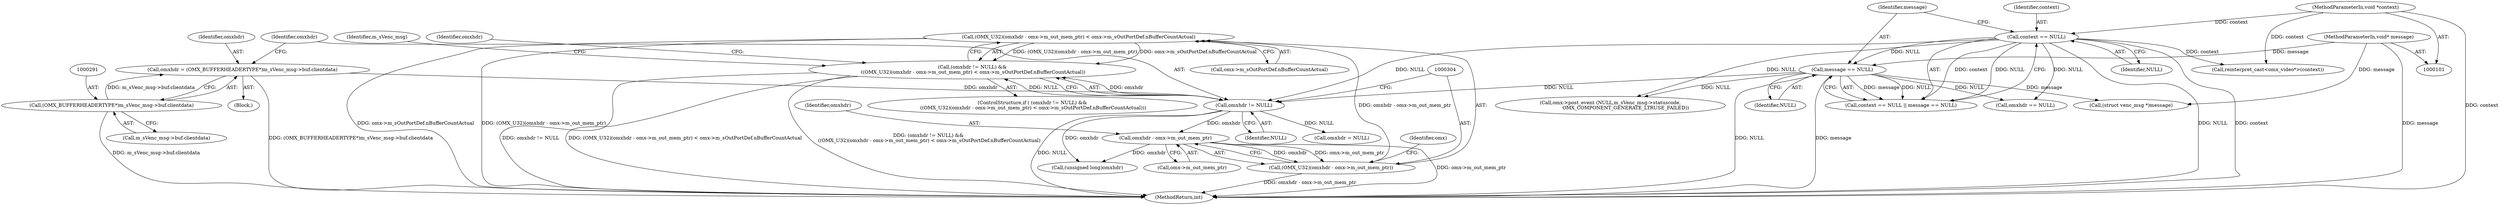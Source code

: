 digraph "0_Android_7558d03e6498e970b761aa44fff6b2c659202d95_3@pointer" {
"1000302" [label="(Call,(OMX_U32)(omxhdr - omx->m_out_mem_ptr) < omx->m_sOutPortDef.nBufferCountActual)"];
"1000303" [label="(Call,(OMX_U32)(omxhdr - omx->m_out_mem_ptr))"];
"1000305" [label="(Call,omxhdr - omx->m_out_mem_ptr)"];
"1000299" [label="(Call,omxhdr != NULL)"];
"1000288" [label="(Call,omxhdr = (OMX_BUFFERHEADERTYPE*)m_sVenc_msg->buf.clientdata)"];
"1000290" [label="(Call,(OMX_BUFFERHEADERTYPE*)m_sVenc_msg->buf.clientdata)"];
"1000123" [label="(Call,context == NULL)"];
"1000102" [label="(MethodParameterIn,void *context)"];
"1000126" [label="(Call,message == NULL)"];
"1000103" [label="(MethodParameterIn,void* message)"];
"1000298" [label="(Call,(omxhdr != NULL) &&\n ((OMX_U32)(omxhdr - omx->m_out_mem_ptr) < omx->m_sOutPortDef.nBufferCountActual))"];
"1000299" [label="(Call,omxhdr != NULL)"];
"1000288" [label="(Call,omxhdr = (OMX_BUFFERHEADERTYPE*)m_sVenc_msg->buf.clientdata)"];
"1000124" [label="(Identifier,context)"];
"1000289" [label="(Identifier,omxhdr)"];
"1000128" [label="(Identifier,NULL)"];
"1000137" [label="(Call,(struct venc_msg *)message)"];
"1000123" [label="(Call,context == NULL)"];
"1000416" [label="(Call,(unsigned long)omxhdr)"];
"1000320" [label="(Identifier,m_sVenc_msg)"];
"1000125" [label="(Identifier,NULL)"];
"1000429" [label="(Call,omx->post_event (NULL,m_sVenc_msg->statuscode,\n                    OMX_COMPONENT_GENERATE_LTRUSE_FAILED))"];
"1000292" [label="(Call,m_sVenc_msg->buf.clientdata)"];
"1000142" [label="(Call,reinterpret_cast<omx_video*>(context))"];
"1000408" [label="(Identifier,omxhdr)"];
"1000127" [label="(Identifier,message)"];
"1000126" [label="(Call,message == NULL)"];
"1000302" [label="(Call,(OMX_U32)(omxhdr - omx->m_out_mem_ptr) < omx->m_sOutPortDef.nBufferCountActual)"];
"1000176" [label="(Block,)"];
"1000301" [label="(Identifier,NULL)"];
"1000407" [label="(Call,omxhdr = NULL)"];
"1000103" [label="(MethodParameterIn,void* message)"];
"1000290" [label="(Call,(OMX_BUFFERHEADERTYPE*)m_sVenc_msg->buf.clientdata)"];
"1000306" [label="(Identifier,omxhdr)"];
"1000237" [label="(Call,omxhdr == NULL)"];
"1000298" [label="(Call,(omxhdr != NULL) &&\n ((OMX_U32)(omxhdr - omx->m_out_mem_ptr) < omx->m_sOutPortDef.nBufferCountActual))"];
"1000102" [label="(MethodParameterIn,void *context)"];
"1000312" [label="(Identifier,omx)"];
"1000297" [label="(ControlStructure,if ( (omxhdr != NULL) &&\n ((OMX_U32)(omxhdr - omx->m_out_mem_ptr) < omx->m_sOutPortDef.nBufferCountActual)))"];
"1000300" [label="(Identifier,omxhdr)"];
"1000303" [label="(Call,(OMX_U32)(omxhdr - omx->m_out_mem_ptr))"];
"1000445" [label="(MethodReturn,int)"];
"1000122" [label="(Call,context == NULL || message == NULL)"];
"1000305" [label="(Call,omxhdr - omx->m_out_mem_ptr)"];
"1000307" [label="(Call,omx->m_out_mem_ptr)"];
"1000310" [label="(Call,omx->m_sOutPortDef.nBufferCountActual)"];
"1000302" -> "1000298"  [label="AST: "];
"1000302" -> "1000310"  [label="CFG: "];
"1000303" -> "1000302"  [label="AST: "];
"1000310" -> "1000302"  [label="AST: "];
"1000298" -> "1000302"  [label="CFG: "];
"1000302" -> "1000445"  [label="DDG: omx->m_sOutPortDef.nBufferCountActual"];
"1000302" -> "1000445"  [label="DDG: (OMX_U32)(omxhdr - omx->m_out_mem_ptr)"];
"1000302" -> "1000298"  [label="DDG: (OMX_U32)(omxhdr - omx->m_out_mem_ptr)"];
"1000302" -> "1000298"  [label="DDG: omx->m_sOutPortDef.nBufferCountActual"];
"1000303" -> "1000302"  [label="DDG: omxhdr - omx->m_out_mem_ptr"];
"1000303" -> "1000305"  [label="CFG: "];
"1000304" -> "1000303"  [label="AST: "];
"1000305" -> "1000303"  [label="AST: "];
"1000312" -> "1000303"  [label="CFG: "];
"1000303" -> "1000445"  [label="DDG: omxhdr - omx->m_out_mem_ptr"];
"1000305" -> "1000303"  [label="DDG: omxhdr"];
"1000305" -> "1000303"  [label="DDG: omx->m_out_mem_ptr"];
"1000305" -> "1000307"  [label="CFG: "];
"1000306" -> "1000305"  [label="AST: "];
"1000307" -> "1000305"  [label="AST: "];
"1000305" -> "1000445"  [label="DDG: omx->m_out_mem_ptr"];
"1000299" -> "1000305"  [label="DDG: omxhdr"];
"1000305" -> "1000416"  [label="DDG: omxhdr"];
"1000299" -> "1000298"  [label="AST: "];
"1000299" -> "1000301"  [label="CFG: "];
"1000300" -> "1000299"  [label="AST: "];
"1000301" -> "1000299"  [label="AST: "];
"1000304" -> "1000299"  [label="CFG: "];
"1000298" -> "1000299"  [label="CFG: "];
"1000299" -> "1000445"  [label="DDG: NULL"];
"1000299" -> "1000298"  [label="DDG: omxhdr"];
"1000299" -> "1000298"  [label="DDG: NULL"];
"1000288" -> "1000299"  [label="DDG: omxhdr"];
"1000123" -> "1000299"  [label="DDG: NULL"];
"1000126" -> "1000299"  [label="DDG: NULL"];
"1000299" -> "1000407"  [label="DDG: NULL"];
"1000299" -> "1000416"  [label="DDG: omxhdr"];
"1000288" -> "1000176"  [label="AST: "];
"1000288" -> "1000290"  [label="CFG: "];
"1000289" -> "1000288"  [label="AST: "];
"1000290" -> "1000288"  [label="AST: "];
"1000300" -> "1000288"  [label="CFG: "];
"1000288" -> "1000445"  [label="DDG: (OMX_BUFFERHEADERTYPE*)m_sVenc_msg->buf.clientdata"];
"1000290" -> "1000288"  [label="DDG: m_sVenc_msg->buf.clientdata"];
"1000290" -> "1000292"  [label="CFG: "];
"1000291" -> "1000290"  [label="AST: "];
"1000292" -> "1000290"  [label="AST: "];
"1000290" -> "1000445"  [label="DDG: m_sVenc_msg->buf.clientdata"];
"1000123" -> "1000122"  [label="AST: "];
"1000123" -> "1000125"  [label="CFG: "];
"1000124" -> "1000123"  [label="AST: "];
"1000125" -> "1000123"  [label="AST: "];
"1000127" -> "1000123"  [label="CFG: "];
"1000122" -> "1000123"  [label="CFG: "];
"1000123" -> "1000445"  [label="DDG: NULL"];
"1000123" -> "1000445"  [label="DDG: context"];
"1000123" -> "1000122"  [label="DDG: context"];
"1000123" -> "1000122"  [label="DDG: NULL"];
"1000102" -> "1000123"  [label="DDG: context"];
"1000123" -> "1000126"  [label="DDG: NULL"];
"1000123" -> "1000142"  [label="DDG: context"];
"1000123" -> "1000237"  [label="DDG: NULL"];
"1000123" -> "1000429"  [label="DDG: NULL"];
"1000102" -> "1000101"  [label="AST: "];
"1000102" -> "1000445"  [label="DDG: context"];
"1000102" -> "1000142"  [label="DDG: context"];
"1000126" -> "1000122"  [label="AST: "];
"1000126" -> "1000128"  [label="CFG: "];
"1000127" -> "1000126"  [label="AST: "];
"1000128" -> "1000126"  [label="AST: "];
"1000122" -> "1000126"  [label="CFG: "];
"1000126" -> "1000445"  [label="DDG: message"];
"1000126" -> "1000445"  [label="DDG: NULL"];
"1000126" -> "1000122"  [label="DDG: message"];
"1000126" -> "1000122"  [label="DDG: NULL"];
"1000103" -> "1000126"  [label="DDG: message"];
"1000126" -> "1000137"  [label="DDG: message"];
"1000126" -> "1000237"  [label="DDG: NULL"];
"1000126" -> "1000429"  [label="DDG: NULL"];
"1000103" -> "1000101"  [label="AST: "];
"1000103" -> "1000445"  [label="DDG: message"];
"1000103" -> "1000137"  [label="DDG: message"];
"1000298" -> "1000297"  [label="AST: "];
"1000320" -> "1000298"  [label="CFG: "];
"1000408" -> "1000298"  [label="CFG: "];
"1000298" -> "1000445"  [label="DDG: (omxhdr != NULL) &&\n ((OMX_U32)(omxhdr - omx->m_out_mem_ptr) < omx->m_sOutPortDef.nBufferCountActual)"];
"1000298" -> "1000445"  [label="DDG: omxhdr != NULL"];
"1000298" -> "1000445"  [label="DDG: (OMX_U32)(omxhdr - omx->m_out_mem_ptr) < omx->m_sOutPortDef.nBufferCountActual"];
}
